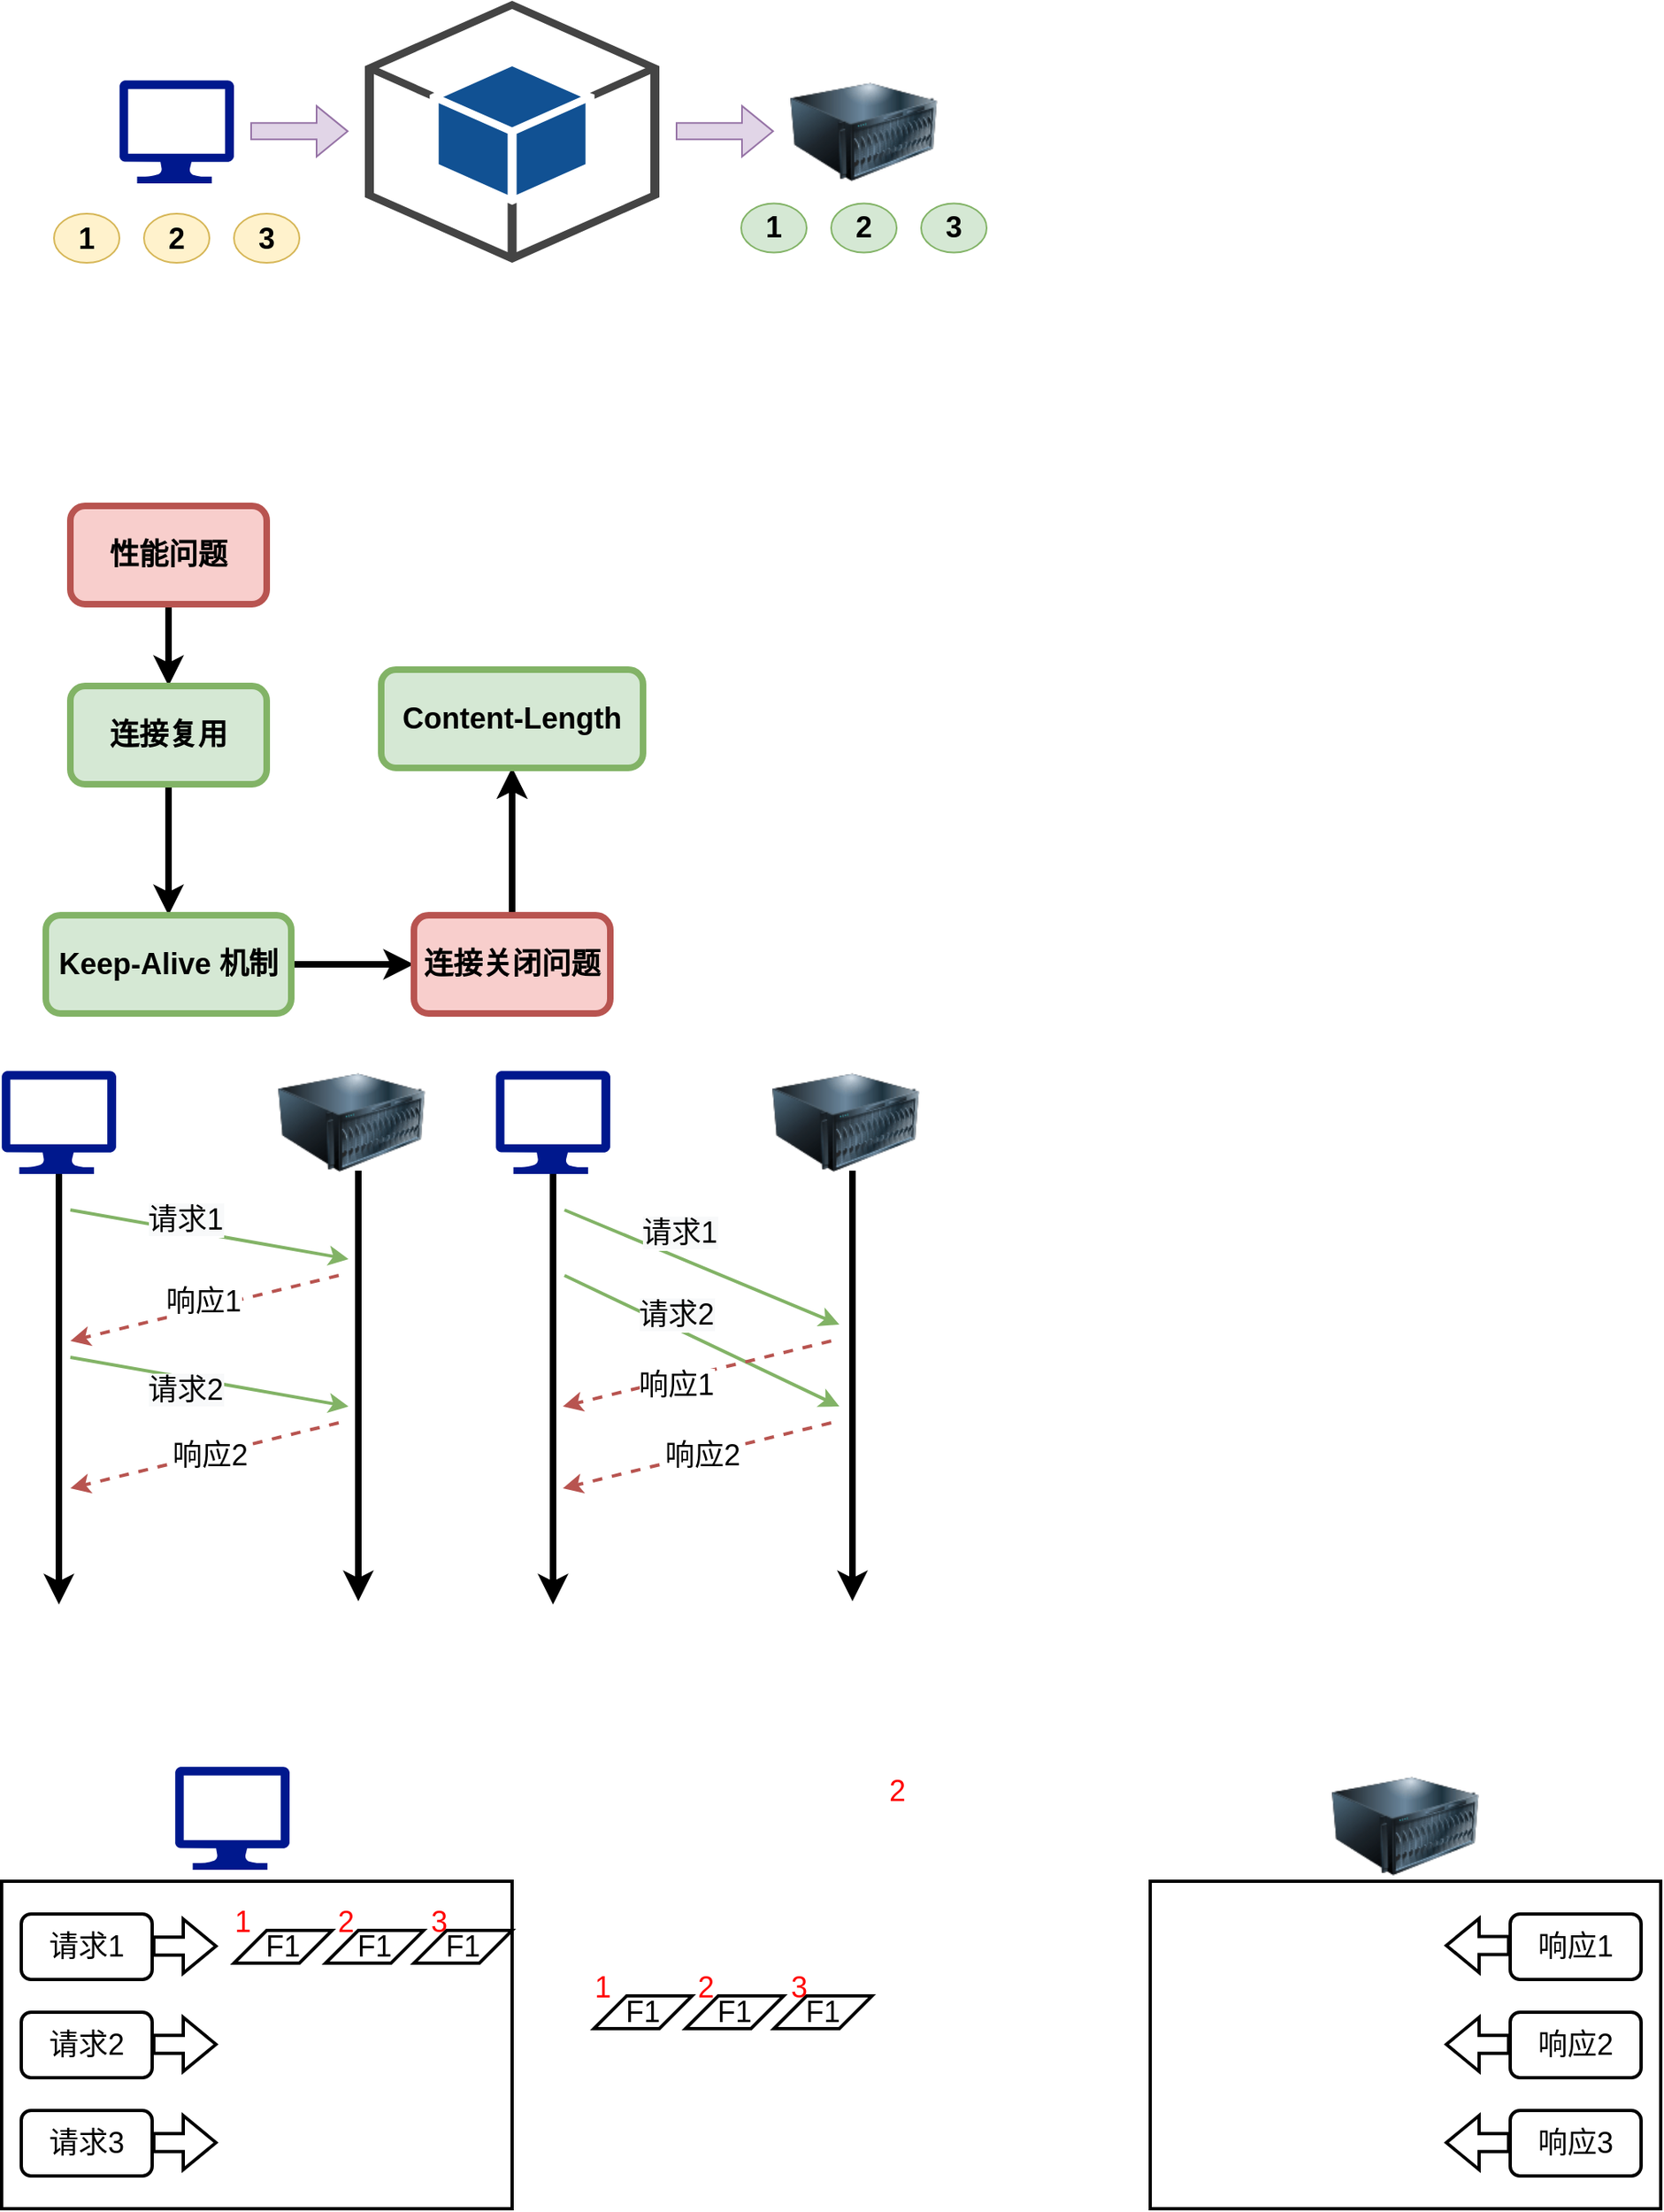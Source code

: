 <mxfile version="17.1.3" type="github">
  <diagram id="dxoiGo7O42SpYoOW8S6E" name="第 1 页">
    <mxGraphModel dx="912" dy="868" grid="1" gridSize="10" guides="1" tooltips="1" connect="1" arrows="1" fold="1" page="1" pageScale="1" pageWidth="827" pageHeight="1169" math="0" shadow="0">
      <root>
        <mxCell id="0" />
        <mxCell id="1" parent="0" />
        <mxCell id="DIGAB8idFGFszik6X5s0-2" value="" style="sketch=0;aspect=fixed;pointerEvents=1;shadow=0;dashed=0;html=1;strokeColor=none;labelPosition=center;verticalLabelPosition=bottom;verticalAlign=top;align=center;fillColor=#00188D;shape=mxgraph.azure.computer" parent="1" vertex="1">
          <mxGeometry x="110" y="240" width="70" height="63" as="geometry" />
        </mxCell>
        <mxCell id="DIGAB8idFGFszik6X5s0-3" value="" style="image;html=1;image=img/lib/clip_art/computers/Server_128x128.png" parent="1" vertex="1">
          <mxGeometry x="520" y="227.75" width="90" height="87.5" as="geometry" />
        </mxCell>
        <mxCell id="DIGAB8idFGFszik6X5s0-5" value="" style="outlineConnect=0;dashed=0;verticalLabelPosition=bottom;verticalAlign=top;align=center;html=1;shape=mxgraph.aws3.android;fillColor=#115193;gradientColor=none;" parent="1" vertex="1">
          <mxGeometry x="260" y="191.5" width="180" height="160" as="geometry" />
        </mxCell>
        <mxCell id="DIGAB8idFGFszik6X5s0-6" value="&lt;font style=&quot;font-size: 18px&quot;&gt;&lt;b&gt;1&lt;/b&gt;&lt;/font&gt;" style="ellipse;whiteSpace=wrap;html=1;fillColor=#fff2cc;strokeColor=#d6b656;" parent="1" vertex="1">
          <mxGeometry x="70" y="321.5" width="40" height="30" as="geometry" />
        </mxCell>
        <mxCell id="DIGAB8idFGFszik6X5s0-7" value="&lt;font style=&quot;font-size: 18px&quot;&gt;&lt;b&gt;2&lt;/b&gt;&lt;/font&gt;" style="ellipse;whiteSpace=wrap;html=1;fillColor=#fff2cc;strokeColor=#d6b656;" parent="1" vertex="1">
          <mxGeometry x="125" y="321.5" width="40" height="30" as="geometry" />
        </mxCell>
        <mxCell id="DIGAB8idFGFszik6X5s0-8" value="&lt;font style=&quot;font-size: 18px&quot;&gt;&lt;b&gt;3&lt;/b&gt;&lt;/font&gt;" style="ellipse;whiteSpace=wrap;html=1;fillColor=#fff2cc;strokeColor=#d6b656;" parent="1" vertex="1">
          <mxGeometry x="180" y="321.5" width="40" height="30" as="geometry" />
        </mxCell>
        <mxCell id="DIGAB8idFGFszik6X5s0-9" value="&lt;font style=&quot;font-size: 18px&quot;&gt;&lt;b&gt;1&lt;/b&gt;&lt;/font&gt;" style="ellipse;whiteSpace=wrap;html=1;fillColor=#d5e8d4;strokeColor=#82b366;" parent="1" vertex="1">
          <mxGeometry x="490" y="315.25" width="40" height="30" as="geometry" />
        </mxCell>
        <mxCell id="DIGAB8idFGFszik6X5s0-10" value="&lt;font style=&quot;font-size: 18px&quot;&gt;&lt;b&gt;2&lt;/b&gt;&lt;/font&gt;" style="ellipse;whiteSpace=wrap;html=1;fillColor=#d5e8d4;strokeColor=#82b366;" parent="1" vertex="1">
          <mxGeometry x="545" y="315.25" width="40" height="30" as="geometry" />
        </mxCell>
        <mxCell id="DIGAB8idFGFszik6X5s0-11" value="&lt;font style=&quot;font-size: 18px&quot;&gt;&lt;b&gt;3&lt;/b&gt;&lt;/font&gt;" style="ellipse;whiteSpace=wrap;html=1;fillColor=#d5e8d4;strokeColor=#82b366;" parent="1" vertex="1">
          <mxGeometry x="600" y="315.25" width="40" height="30" as="geometry" />
        </mxCell>
        <mxCell id="DIGAB8idFGFszik6X5s0-12" value="" style="shape=flexArrow;endArrow=classic;html=1;rounded=0;fontSize=18;fillColor=#e1d5e7;strokeColor=#9673a6;" parent="1" edge="1">
          <mxGeometry width="50" height="50" relative="1" as="geometry">
            <mxPoint x="190" y="271.18" as="sourcePoint" />
            <mxPoint x="250" y="271.18" as="targetPoint" />
          </mxGeometry>
        </mxCell>
        <mxCell id="DIGAB8idFGFszik6X5s0-13" value="" style="shape=flexArrow;endArrow=classic;html=1;rounded=0;fontSize=18;fillColor=#e1d5e7;strokeColor=#9673a6;" parent="1" edge="1">
          <mxGeometry width="50" height="50" relative="1" as="geometry">
            <mxPoint x="450" y="271.18" as="sourcePoint" />
            <mxPoint x="510" y="271.18" as="targetPoint" />
          </mxGeometry>
        </mxCell>
        <mxCell id="9xbZ0IDPheajc5WfQAc6-3" value="" style="edgeStyle=orthogonalEdgeStyle;rounded=0;orthogonalLoop=1;jettySize=auto;html=1;strokeWidth=4;fontSize=18;fontStyle=1" edge="1" parent="1" source="9xbZ0IDPheajc5WfQAc6-1" target="9xbZ0IDPheajc5WfQAc6-2">
          <mxGeometry relative="1" as="geometry" />
        </mxCell>
        <mxCell id="9xbZ0IDPheajc5WfQAc6-1" value="性能问题" style="rounded=1;whiteSpace=wrap;html=1;strokeWidth=4;fontSize=18;fontStyle=1;fillColor=#f8cecc;strokeColor=#b85450;" vertex="1" parent="1">
          <mxGeometry x="80" y="500" width="120" height="60" as="geometry" />
        </mxCell>
        <mxCell id="9xbZ0IDPheajc5WfQAc6-5" value="" style="edgeStyle=orthogonalEdgeStyle;rounded=0;orthogonalLoop=1;jettySize=auto;html=1;strokeWidth=4;fontSize=18;fontStyle=1" edge="1" parent="1" source="9xbZ0IDPheajc5WfQAc6-2" target="9xbZ0IDPheajc5WfQAc6-4">
          <mxGeometry relative="1" as="geometry" />
        </mxCell>
        <mxCell id="9xbZ0IDPheajc5WfQAc6-2" value="连接复用" style="whiteSpace=wrap;html=1;rounded=1;strokeWidth=4;fontSize=18;fontStyle=1;fillColor=#d5e8d4;strokeColor=#82b366;" vertex="1" parent="1">
          <mxGeometry x="80" y="610" width="120" height="60" as="geometry" />
        </mxCell>
        <mxCell id="9xbZ0IDPheajc5WfQAc6-7" value="" style="edgeStyle=orthogonalEdgeStyle;rounded=0;orthogonalLoop=1;jettySize=auto;html=1;strokeWidth=4;fontSize=18;fontStyle=1;exitX=1;exitY=0.5;exitDx=0;exitDy=0;entryX=0;entryY=0.5;entryDx=0;entryDy=0;" edge="1" parent="1" source="9xbZ0IDPheajc5WfQAc6-4" target="9xbZ0IDPheajc5WfQAc6-6">
          <mxGeometry relative="1" as="geometry" />
        </mxCell>
        <mxCell id="9xbZ0IDPheajc5WfQAc6-4" value="Keep-Alive 机制" style="whiteSpace=wrap;html=1;rounded=1;strokeWidth=4;fontSize=18;fontStyle=1;fillColor=#d5e8d4;strokeColor=#82b366;" vertex="1" parent="1">
          <mxGeometry x="65" y="750" width="150" height="60" as="geometry" />
        </mxCell>
        <mxCell id="9xbZ0IDPheajc5WfQAc6-9" value="" style="edgeStyle=orthogonalEdgeStyle;rounded=0;orthogonalLoop=1;jettySize=auto;html=1;strokeWidth=4;fontSize=18;fontStyle=1" edge="1" parent="1" source="9xbZ0IDPheajc5WfQAc6-6" target="9xbZ0IDPheajc5WfQAc6-8">
          <mxGeometry relative="1" as="geometry" />
        </mxCell>
        <mxCell id="9xbZ0IDPheajc5WfQAc6-10" value="" style="edgeStyle=orthogonalEdgeStyle;rounded=0;orthogonalLoop=1;jettySize=auto;html=1;fontSize=18;strokeWidth=4;" edge="1" parent="1" source="9xbZ0IDPheajc5WfQAc6-6" target="9xbZ0IDPheajc5WfQAc6-8">
          <mxGeometry relative="1" as="geometry" />
        </mxCell>
        <mxCell id="9xbZ0IDPheajc5WfQAc6-6" value="连接关闭问题" style="whiteSpace=wrap;html=1;rounded=1;strokeWidth=4;fontSize=18;fontStyle=1;fillColor=#f8cecc;strokeColor=#b85450;" vertex="1" parent="1">
          <mxGeometry x="290" y="750" width="120" height="60" as="geometry" />
        </mxCell>
        <mxCell id="9xbZ0IDPheajc5WfQAc6-8" value="Content-Length" style="whiteSpace=wrap;html=1;rounded=1;strokeWidth=4;fontSize=18;fontStyle=1;fillColor=#d5e8d4;strokeColor=#82b366;" vertex="1" parent="1">
          <mxGeometry x="270" y="600" width="160" height="60" as="geometry" />
        </mxCell>
        <mxCell id="9xbZ0IDPheajc5WfQAc6-11" value="" style="sketch=0;aspect=fixed;pointerEvents=1;shadow=0;dashed=0;html=1;strokeColor=none;labelPosition=center;verticalLabelPosition=bottom;verticalAlign=top;align=center;fillColor=#00188D;shape=mxgraph.azure.computer" vertex="1" parent="1">
          <mxGeometry x="38" y="845" width="70" height="63" as="geometry" />
        </mxCell>
        <mxCell id="9xbZ0IDPheajc5WfQAc6-12" value="" style="image;html=1;image=img/lib/clip_art/computers/Server_128x128.png" vertex="1" parent="1">
          <mxGeometry x="207" y="832.75" width="90" height="87.5" as="geometry" />
        </mxCell>
        <mxCell id="9xbZ0IDPheajc5WfQAc6-13" value="" style="endArrow=classic;html=1;rounded=0;fontSize=18;strokeWidth=4;exitX=0.5;exitY=1;exitDx=0;exitDy=0;exitPerimeter=0;" edge="1" parent="1" source="9xbZ0IDPheajc5WfQAc6-11">
          <mxGeometry width="50" height="50" relative="1" as="geometry">
            <mxPoint x="387" y="696" as="sourcePoint" />
            <mxPoint x="73" y="1171" as="targetPoint" />
          </mxGeometry>
        </mxCell>
        <mxCell id="9xbZ0IDPheajc5WfQAc6-14" value="" style="endArrow=classic;html=1;rounded=0;fontSize=18;strokeWidth=4;exitX=0.5;exitY=1;exitDx=0;exitDy=0;exitPerimeter=0;" edge="1" parent="1">
          <mxGeometry width="50" height="50" relative="1" as="geometry">
            <mxPoint x="256" y="906" as="sourcePoint" />
            <mxPoint x="256" y="1169" as="targetPoint" />
          </mxGeometry>
        </mxCell>
        <mxCell id="9xbZ0IDPheajc5WfQAc6-15" value="" style="endArrow=classic;html=1;rounded=0;fontSize=18;strokeWidth=2;fillColor=#d5e8d4;strokeColor=#82b366;" edge="1" parent="1">
          <mxGeometry width="50" height="50" relative="1" as="geometry">
            <mxPoint x="80" y="930" as="sourcePoint" />
            <mxPoint x="250" y="960" as="targetPoint" />
          </mxGeometry>
        </mxCell>
        <mxCell id="9xbZ0IDPheajc5WfQAc6-22" value="&lt;span style=&quot;background-color: rgb(248 , 249 , 250)&quot;&gt;请求1&lt;/span&gt;" style="edgeLabel;html=1;align=center;verticalAlign=middle;resizable=0;points=[];fontSize=18;" vertex="1" connectable="0" parent="9xbZ0IDPheajc5WfQAc6-15">
          <mxGeometry x="-0.611" relative="1" as="geometry">
            <mxPoint x="37" as="offset" />
          </mxGeometry>
        </mxCell>
        <mxCell id="9xbZ0IDPheajc5WfQAc6-16" value="" style="endArrow=classic;html=1;rounded=0;fontSize=18;strokeWidth=2;fillColor=#d5e8d4;strokeColor=#82b366;" edge="1" parent="1">
          <mxGeometry width="50" height="50" relative="1" as="geometry">
            <mxPoint x="80" y="1020" as="sourcePoint" />
            <mxPoint x="250" y="1050" as="targetPoint" />
          </mxGeometry>
        </mxCell>
        <mxCell id="9xbZ0IDPheajc5WfQAc6-23" value="&lt;span style=&quot;background-color: rgb(248 , 249 , 250)&quot;&gt;请求2&lt;/span&gt;" style="edgeLabel;html=1;align=center;verticalAlign=middle;resizable=0;points=[];fontSize=18;" vertex="1" connectable="0" parent="9xbZ0IDPheajc5WfQAc6-16">
          <mxGeometry x="-0.295" y="1" relative="1" as="geometry">
            <mxPoint x="10" y="10" as="offset" />
          </mxGeometry>
        </mxCell>
        <mxCell id="9xbZ0IDPheajc5WfQAc6-18" value="" style="endArrow=classic;html=1;rounded=0;fontSize=18;strokeWidth=2;fillColor=#f8cecc;strokeColor=#b85450;dashed=1;" edge="1" parent="1">
          <mxGeometry width="50" height="50" relative="1" as="geometry">
            <mxPoint x="244" y="970" as="sourcePoint" />
            <mxPoint x="80" y="1010" as="targetPoint" />
          </mxGeometry>
        </mxCell>
        <mxCell id="9xbZ0IDPheajc5WfQAc6-24" value="响应1" style="edgeLabel;html=1;align=center;verticalAlign=middle;resizable=0;points=[];fontSize=18;" vertex="1" connectable="0" parent="9xbZ0IDPheajc5WfQAc6-18">
          <mxGeometry x="0.0" y="-4" relative="1" as="geometry">
            <mxPoint as="offset" />
          </mxGeometry>
        </mxCell>
        <mxCell id="9xbZ0IDPheajc5WfQAc6-20" value="" style="endArrow=classic;html=1;rounded=0;fontSize=18;strokeWidth=2;fillColor=#f8cecc;strokeColor=#b85450;dashed=1;" edge="1" parent="1">
          <mxGeometry width="50" height="50" relative="1" as="geometry">
            <mxPoint x="244" y="1060" as="sourcePoint" />
            <mxPoint x="80" y="1100" as="targetPoint" />
          </mxGeometry>
        </mxCell>
        <mxCell id="9xbZ0IDPheajc5WfQAc6-25" value="响应2" style="edgeLabel;html=1;align=center;verticalAlign=middle;resizable=0;points=[];fontSize=18;" vertex="1" connectable="0" parent="9xbZ0IDPheajc5WfQAc6-20">
          <mxGeometry x="-0.175" y="-2" relative="1" as="geometry">
            <mxPoint x="-11" y="5" as="offset" />
          </mxGeometry>
        </mxCell>
        <mxCell id="9xbZ0IDPheajc5WfQAc6-26" value="" style="sketch=0;aspect=fixed;pointerEvents=1;shadow=0;dashed=0;html=1;strokeColor=none;labelPosition=center;verticalLabelPosition=bottom;verticalAlign=top;align=center;fillColor=#00188D;shape=mxgraph.azure.computer" vertex="1" parent="1">
          <mxGeometry x="340" y="845" width="70" height="63" as="geometry" />
        </mxCell>
        <mxCell id="9xbZ0IDPheajc5WfQAc6-27" value="" style="image;html=1;image=img/lib/clip_art/computers/Server_128x128.png" vertex="1" parent="1">
          <mxGeometry x="509" y="832.75" width="90" height="87.5" as="geometry" />
        </mxCell>
        <mxCell id="9xbZ0IDPheajc5WfQAc6-28" value="" style="endArrow=classic;html=1;rounded=0;fontSize=18;strokeWidth=4;exitX=0.5;exitY=1;exitDx=0;exitDy=0;exitPerimeter=0;" edge="1" parent="1" source="9xbZ0IDPheajc5WfQAc6-26">
          <mxGeometry width="50" height="50" relative="1" as="geometry">
            <mxPoint x="689" y="696" as="sourcePoint" />
            <mxPoint x="375" y="1171" as="targetPoint" />
          </mxGeometry>
        </mxCell>
        <mxCell id="9xbZ0IDPheajc5WfQAc6-29" value="" style="endArrow=classic;html=1;rounded=0;fontSize=18;strokeWidth=4;exitX=0.5;exitY=1;exitDx=0;exitDy=0;exitPerimeter=0;" edge="1" parent="1">
          <mxGeometry width="50" height="50" relative="1" as="geometry">
            <mxPoint x="558" y="906" as="sourcePoint" />
            <mxPoint x="558" y="1169" as="targetPoint" />
          </mxGeometry>
        </mxCell>
        <mxCell id="9xbZ0IDPheajc5WfQAc6-30" value="" style="endArrow=classic;html=1;rounded=0;fontSize=18;strokeWidth=2;fillColor=#d5e8d4;strokeColor=#82b366;" edge="1" parent="1">
          <mxGeometry width="50" height="50" relative="1" as="geometry">
            <mxPoint x="382" y="930" as="sourcePoint" />
            <mxPoint x="550" y="1000" as="targetPoint" />
          </mxGeometry>
        </mxCell>
        <mxCell id="9xbZ0IDPheajc5WfQAc6-31" value="&lt;span style=&quot;background-color: rgb(248 , 249 , 250)&quot;&gt;请求1&lt;/span&gt;" style="edgeLabel;html=1;align=center;verticalAlign=middle;resizable=0;points=[];fontSize=18;" vertex="1" connectable="0" parent="9xbZ0IDPheajc5WfQAc6-30">
          <mxGeometry x="-0.611" relative="1" as="geometry">
            <mxPoint x="37" as="offset" />
          </mxGeometry>
        </mxCell>
        <mxCell id="9xbZ0IDPheajc5WfQAc6-32" value="" style="endArrow=classic;html=1;rounded=0;fontSize=18;strokeWidth=2;fillColor=#d5e8d4;strokeColor=#82b366;" edge="1" parent="1">
          <mxGeometry width="50" height="50" relative="1" as="geometry">
            <mxPoint x="382" y="970" as="sourcePoint" />
            <mxPoint x="550" y="1050" as="targetPoint" />
          </mxGeometry>
        </mxCell>
        <mxCell id="9xbZ0IDPheajc5WfQAc6-33" value="&lt;span style=&quot;background-color: rgb(248 , 249 , 250)&quot;&gt;请求2&lt;/span&gt;" style="edgeLabel;html=1;align=center;verticalAlign=middle;resizable=0;points=[];fontSize=18;" vertex="1" connectable="0" parent="9xbZ0IDPheajc5WfQAc6-32">
          <mxGeometry x="-0.295" y="1" relative="1" as="geometry">
            <mxPoint x="8" y="-4" as="offset" />
          </mxGeometry>
        </mxCell>
        <mxCell id="9xbZ0IDPheajc5WfQAc6-34" value="" style="endArrow=classic;html=1;rounded=0;fontSize=18;strokeWidth=2;fillColor=#f8cecc;strokeColor=#b85450;dashed=1;" edge="1" parent="1">
          <mxGeometry width="50" height="50" relative="1" as="geometry">
            <mxPoint x="545" y="1010" as="sourcePoint" />
            <mxPoint x="381" y="1050" as="targetPoint" />
          </mxGeometry>
        </mxCell>
        <mxCell id="9xbZ0IDPheajc5WfQAc6-35" value="响应1" style="edgeLabel;html=1;align=center;verticalAlign=middle;resizable=0;points=[];fontSize=18;" vertex="1" connectable="0" parent="9xbZ0IDPheajc5WfQAc6-34">
          <mxGeometry x="0.0" y="-4" relative="1" as="geometry">
            <mxPoint x="-12" y="11" as="offset" />
          </mxGeometry>
        </mxCell>
        <mxCell id="9xbZ0IDPheajc5WfQAc6-36" value="" style="endArrow=classic;html=1;rounded=0;fontSize=18;strokeWidth=2;fillColor=#f8cecc;strokeColor=#b85450;dashed=1;" edge="1" parent="1">
          <mxGeometry width="50" height="50" relative="1" as="geometry">
            <mxPoint x="545" y="1060" as="sourcePoint" />
            <mxPoint x="381" y="1100" as="targetPoint" />
          </mxGeometry>
        </mxCell>
        <mxCell id="9xbZ0IDPheajc5WfQAc6-37" value="响应2" style="edgeLabel;html=1;align=center;verticalAlign=middle;resizable=0;points=[];fontSize=18;" vertex="1" connectable="0" parent="9xbZ0IDPheajc5WfQAc6-36">
          <mxGeometry x="-0.175" y="-2" relative="1" as="geometry">
            <mxPoint x="-11" y="5" as="offset" />
          </mxGeometry>
        </mxCell>
        <mxCell id="9xbZ0IDPheajc5WfQAc6-38" value="" style="rounded=0;whiteSpace=wrap;html=1;fontSize=18;strokeWidth=2;" vertex="1" parent="1">
          <mxGeometry x="38" y="1340" width="312" height="200" as="geometry" />
        </mxCell>
        <mxCell id="9xbZ0IDPheajc5WfQAc6-39" value="" style="sketch=0;aspect=fixed;pointerEvents=1;shadow=0;dashed=0;html=1;strokeColor=none;labelPosition=center;verticalLabelPosition=bottom;verticalAlign=top;align=center;fillColor=#00188D;shape=mxgraph.azure.computer" vertex="1" parent="1">
          <mxGeometry x="144" y="1270" width="70" height="63" as="geometry" />
        </mxCell>
        <mxCell id="9xbZ0IDPheajc5WfQAc6-40" value="请求1" style="rounded=1;whiteSpace=wrap;html=1;fontSize=18;strokeWidth=2;" vertex="1" parent="1">
          <mxGeometry x="50" y="1360" width="80" height="40" as="geometry" />
        </mxCell>
        <mxCell id="9xbZ0IDPheajc5WfQAc6-41" value="请求2" style="rounded=1;whiteSpace=wrap;html=1;fontSize=18;strokeWidth=2;" vertex="1" parent="1">
          <mxGeometry x="50" y="1420" width="80" height="40" as="geometry" />
        </mxCell>
        <mxCell id="9xbZ0IDPheajc5WfQAc6-42" value="请求3" style="rounded=1;whiteSpace=wrap;html=1;fontSize=18;strokeWidth=2;" vertex="1" parent="1">
          <mxGeometry x="50" y="1480" width="80" height="40" as="geometry" />
        </mxCell>
        <mxCell id="9xbZ0IDPheajc5WfQAc6-43" value="" style="shape=flexArrow;endArrow=classic;html=1;rounded=0;fontSize=18;strokeWidth=2;" edge="1" parent="1">
          <mxGeometry width="50" height="50" relative="1" as="geometry">
            <mxPoint x="130" y="1439.62" as="sourcePoint" />
            <mxPoint x="170" y="1439.62" as="targetPoint" />
          </mxGeometry>
        </mxCell>
        <mxCell id="9xbZ0IDPheajc5WfQAc6-44" value="" style="shape=flexArrow;endArrow=classic;html=1;rounded=0;fontSize=18;strokeWidth=2;" edge="1" parent="1">
          <mxGeometry width="50" height="50" relative="1" as="geometry">
            <mxPoint x="130" y="1499.62" as="sourcePoint" />
            <mxPoint x="170" y="1499.62" as="targetPoint" />
          </mxGeometry>
        </mxCell>
        <mxCell id="9xbZ0IDPheajc5WfQAc6-45" value="" style="shape=flexArrow;endArrow=classic;html=1;rounded=0;fontSize=18;strokeWidth=2;" edge="1" parent="1">
          <mxGeometry width="50" height="50" relative="1" as="geometry">
            <mxPoint x="130" y="1379.62" as="sourcePoint" />
            <mxPoint x="170" y="1379.62" as="targetPoint" />
          </mxGeometry>
        </mxCell>
        <mxCell id="9xbZ0IDPheajc5WfQAc6-46" value="F1" style="shape=parallelogram;perimeter=parallelogramPerimeter;whiteSpace=wrap;html=1;fixedSize=1;fontSize=18;strokeWidth=2;" vertex="1" parent="1">
          <mxGeometry x="180" y="1370" width="60" height="20" as="geometry" />
        </mxCell>
        <mxCell id="9xbZ0IDPheajc5WfQAc6-47" value="F1" style="shape=parallelogram;perimeter=parallelogramPerimeter;whiteSpace=wrap;html=1;fixedSize=1;fontSize=18;strokeWidth=2;" vertex="1" parent="1">
          <mxGeometry x="236" y="1370" width="60" height="20" as="geometry" />
        </mxCell>
        <mxCell id="9xbZ0IDPheajc5WfQAc6-48" value="F1" style="shape=parallelogram;perimeter=parallelogramPerimeter;whiteSpace=wrap;html=1;fixedSize=1;fontSize=18;strokeWidth=2;" vertex="1" parent="1">
          <mxGeometry x="290" y="1370" width="60" height="20" as="geometry" />
        </mxCell>
        <mxCell id="9xbZ0IDPheajc5WfQAc6-51" value="1" style="text;html=1;align=center;verticalAlign=middle;resizable=0;points=[];autosize=1;strokeColor=none;fillColor=none;fontSize=18;fontColor=#FF0000;" vertex="1" parent="1">
          <mxGeometry x="170" y="1350" width="30" height="30" as="geometry" />
        </mxCell>
        <mxCell id="9xbZ0IDPheajc5WfQAc6-52" value="2" style="text;html=1;align=center;verticalAlign=middle;resizable=0;points=[];autosize=1;strokeColor=none;fillColor=none;fontSize=18;fontColor=#FF0000;" vertex="1" parent="1">
          <mxGeometry x="233" y="1350" width="30" height="30" as="geometry" />
        </mxCell>
        <mxCell id="9xbZ0IDPheajc5WfQAc6-53" value="3" style="text;html=1;align=center;verticalAlign=middle;resizable=0;points=[];autosize=1;strokeColor=none;fillColor=none;fontSize=18;fontColor=#FF0000;" vertex="1" parent="1">
          <mxGeometry x="290" y="1350" width="30" height="30" as="geometry" />
        </mxCell>
        <mxCell id="9xbZ0IDPheajc5WfQAc6-54" value="" style="rounded=0;whiteSpace=wrap;html=1;fontSize=18;strokeWidth=2;" vertex="1" parent="1">
          <mxGeometry x="740" y="1340" width="312" height="200" as="geometry" />
        </mxCell>
        <mxCell id="9xbZ0IDPheajc5WfQAc6-56" value="响应1" style="rounded=1;whiteSpace=wrap;html=1;fontSize=18;strokeWidth=2;" vertex="1" parent="1">
          <mxGeometry x="960" y="1360" width="80" height="40" as="geometry" />
        </mxCell>
        <mxCell id="9xbZ0IDPheajc5WfQAc6-57" value="响应2" style="rounded=1;whiteSpace=wrap;html=1;fontSize=18;strokeWidth=2;" vertex="1" parent="1">
          <mxGeometry x="960" y="1420" width="80" height="40" as="geometry" />
        </mxCell>
        <mxCell id="9xbZ0IDPheajc5WfQAc6-58" value="响应3" style="rounded=1;whiteSpace=wrap;html=1;fontSize=18;strokeWidth=2;" vertex="1" parent="1">
          <mxGeometry x="960" y="1480" width="80" height="40" as="geometry" />
        </mxCell>
        <mxCell id="9xbZ0IDPheajc5WfQAc6-59" value="" style="shape=flexArrow;endArrow=classic;html=1;rounded=0;fontSize=18;strokeWidth=2;" edge="1" parent="1">
          <mxGeometry width="50" height="50" relative="1" as="geometry">
            <mxPoint x="960" y="1439.62" as="sourcePoint" />
            <mxPoint x="920" y="1439.62" as="targetPoint" />
          </mxGeometry>
        </mxCell>
        <mxCell id="9xbZ0IDPheajc5WfQAc6-60" value="" style="shape=flexArrow;endArrow=classic;html=1;rounded=0;fontSize=18;strokeWidth=2;" edge="1" parent="1">
          <mxGeometry width="50" height="50" relative="1" as="geometry">
            <mxPoint x="960" y="1499.62" as="sourcePoint" />
            <mxPoint x="920" y="1499.62" as="targetPoint" />
          </mxGeometry>
        </mxCell>
        <mxCell id="9xbZ0IDPheajc5WfQAc6-61" value="" style="shape=flexArrow;endArrow=classic;html=1;rounded=0;fontSize=18;strokeWidth=2;" edge="1" parent="1">
          <mxGeometry width="50" height="50" relative="1" as="geometry">
            <mxPoint x="960" y="1379.23" as="sourcePoint" />
            <mxPoint x="920" y="1379.23" as="targetPoint" />
          </mxGeometry>
        </mxCell>
        <mxCell id="9xbZ0IDPheajc5WfQAc6-62" value="F1" style="shape=parallelogram;perimeter=parallelogramPerimeter;whiteSpace=wrap;html=1;fixedSize=1;fontSize=18;strokeWidth=2;" vertex="1" parent="1">
          <mxGeometry x="400" y="1410" width="60" height="20" as="geometry" />
        </mxCell>
        <mxCell id="9xbZ0IDPheajc5WfQAc6-63" value="F1" style="shape=parallelogram;perimeter=parallelogramPerimeter;whiteSpace=wrap;html=1;fixedSize=1;fontSize=18;strokeWidth=2;" vertex="1" parent="1">
          <mxGeometry x="456" y="1410" width="60" height="20" as="geometry" />
        </mxCell>
        <mxCell id="9xbZ0IDPheajc5WfQAc6-64" value="F1" style="shape=parallelogram;perimeter=parallelogramPerimeter;whiteSpace=wrap;html=1;fixedSize=1;fontSize=18;strokeWidth=2;" vertex="1" parent="1">
          <mxGeometry x="510" y="1410" width="60" height="20" as="geometry" />
        </mxCell>
        <mxCell id="9xbZ0IDPheajc5WfQAc6-65" value="1" style="text;html=1;align=center;verticalAlign=middle;resizable=0;points=[];autosize=1;strokeColor=none;fillColor=none;fontSize=18;fontColor=#FF0000;" vertex="1" parent="1">
          <mxGeometry x="390" y="1390" width="30" height="30" as="geometry" />
        </mxCell>
        <mxCell id="9xbZ0IDPheajc5WfQAc6-66" value="2" style="text;html=1;align=center;verticalAlign=middle;resizable=0;points=[];autosize=1;strokeColor=none;fillColor=none;fontSize=18;fontColor=#FF0000;" vertex="1" parent="1">
          <mxGeometry x="453" y="1390" width="30" height="30" as="geometry" />
        </mxCell>
        <mxCell id="9xbZ0IDPheajc5WfQAc6-67" value="3" style="text;html=1;align=center;verticalAlign=middle;resizable=0;points=[];autosize=1;strokeColor=none;fillColor=none;fontSize=18;fontColor=#FF0000;" vertex="1" parent="1">
          <mxGeometry x="510" y="1390" width="30" height="30" as="geometry" />
        </mxCell>
        <mxCell id="9xbZ0IDPheajc5WfQAc6-68" value="" style="image;html=1;image=img/lib/clip_art/computers/Server_128x128.png" vertex="1" parent="1">
          <mxGeometry x="851" y="1262.5" width="90" height="87.5" as="geometry" />
        </mxCell>
        <mxCell id="9xbZ0IDPheajc5WfQAc6-69" value="2" style="text;html=1;align=center;verticalAlign=middle;resizable=0;points=[];autosize=1;strokeColor=none;fillColor=none;fontSize=18;fontColor=#FF0000;" vertex="1" parent="1">
          <mxGeometry x="570" y="1270" width="30" height="30" as="geometry" />
        </mxCell>
      </root>
    </mxGraphModel>
  </diagram>
</mxfile>
